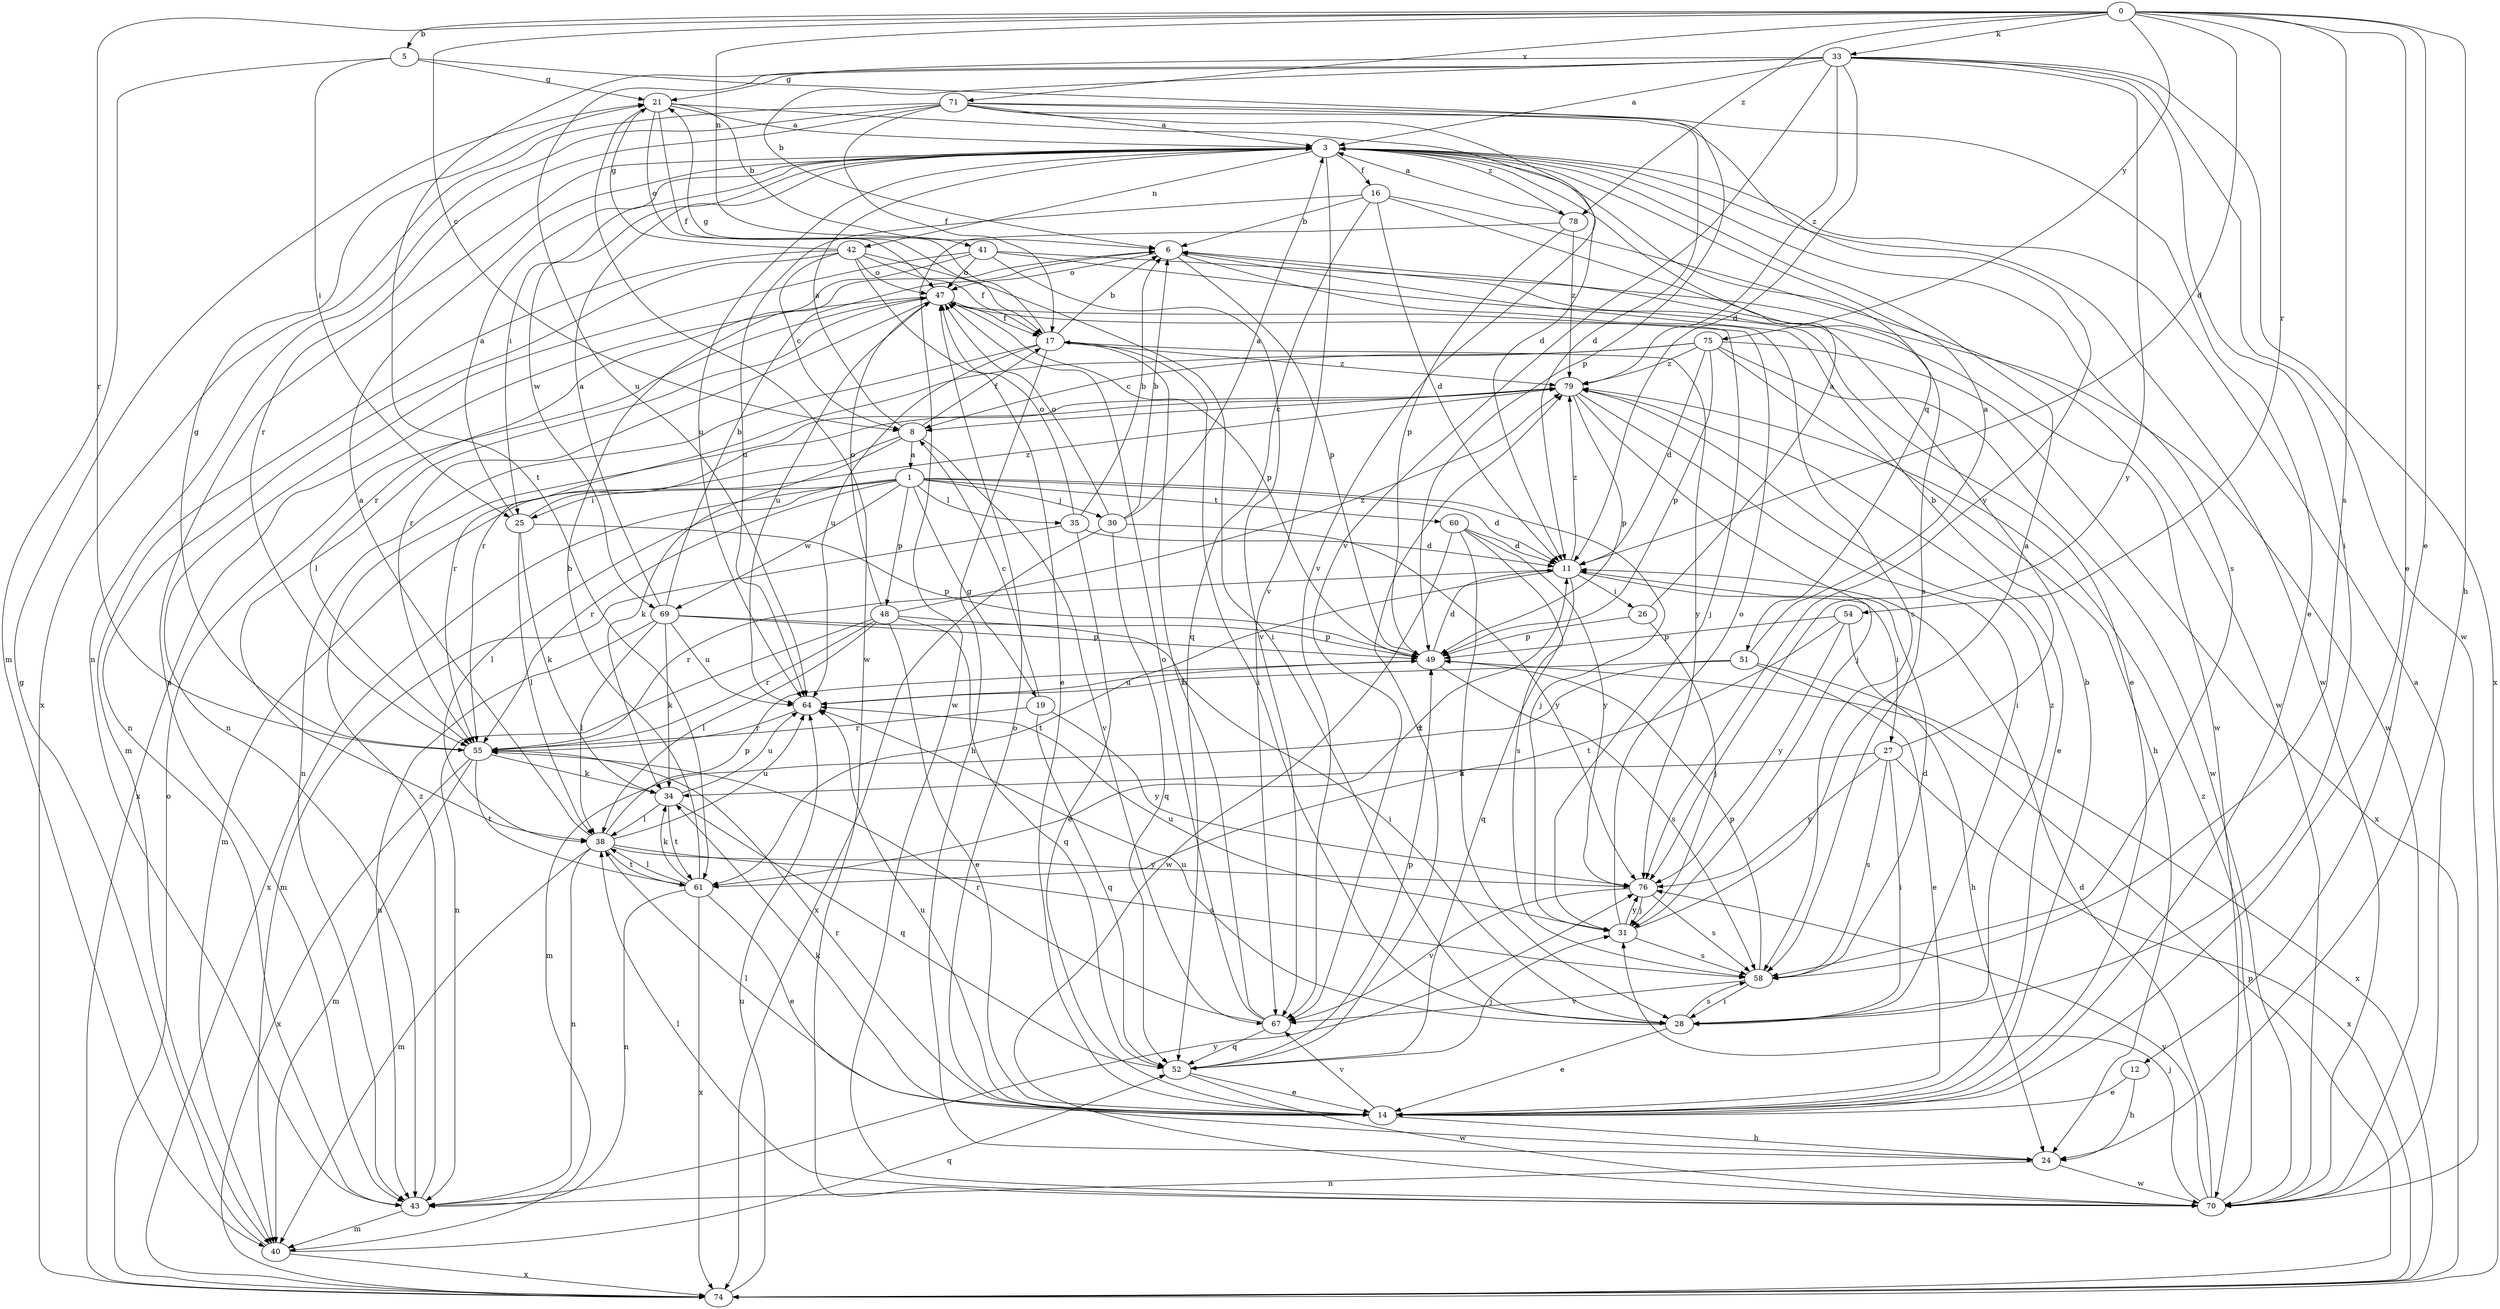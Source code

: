 strict digraph  {
0;
1;
3;
5;
6;
8;
11;
12;
14;
16;
17;
19;
21;
24;
25;
26;
27;
28;
30;
31;
33;
34;
35;
38;
40;
41;
42;
43;
47;
48;
49;
51;
52;
54;
55;
58;
60;
61;
64;
67;
69;
70;
71;
74;
75;
76;
78;
79;
0 -> 5  [label=b];
0 -> 8  [label=c];
0 -> 11  [label=d];
0 -> 12  [label=e];
0 -> 14  [label=e];
0 -> 24  [label=h];
0 -> 33  [label=k];
0 -> 41  [label=n];
0 -> 54  [label=r];
0 -> 55  [label=r];
0 -> 58  [label=s];
0 -> 71  [label=x];
0 -> 75  [label=y];
0 -> 78  [label=z];
1 -> 11  [label=d];
1 -> 19  [label=g];
1 -> 25  [label=i];
1 -> 30  [label=j];
1 -> 31  [label=j];
1 -> 35  [label=l];
1 -> 38  [label=l];
1 -> 48  [label=p];
1 -> 55  [label=r];
1 -> 60  [label=t];
1 -> 69  [label=w];
1 -> 74  [label=x];
3 -> 16  [label=f];
3 -> 25  [label=i];
3 -> 42  [label=n];
3 -> 43  [label=n];
3 -> 51  [label=q];
3 -> 58  [label=s];
3 -> 64  [label=u];
3 -> 67  [label=v];
3 -> 69  [label=w];
3 -> 70  [label=w];
3 -> 78  [label=z];
5 -> 21  [label=g];
5 -> 25  [label=i];
5 -> 40  [label=m];
5 -> 49  [label=p];
6 -> 47  [label=o];
6 -> 49  [label=p];
6 -> 58  [label=s];
6 -> 70  [label=w];
8 -> 1  [label=a];
8 -> 3  [label=a];
8 -> 17  [label=f];
8 -> 34  [label=k];
8 -> 40  [label=m];
8 -> 67  [label=v];
11 -> 26  [label=i];
11 -> 27  [label=i];
11 -> 52  [label=q];
11 -> 55  [label=r];
11 -> 61  [label=t];
11 -> 79  [label=z];
12 -> 14  [label=e];
12 -> 24  [label=h];
14 -> 6  [label=b];
14 -> 24  [label=h];
14 -> 34  [label=k];
14 -> 38  [label=l];
14 -> 55  [label=r];
14 -> 64  [label=u];
14 -> 67  [label=v];
16 -> 6  [label=b];
16 -> 11  [label=d];
16 -> 52  [label=q];
16 -> 58  [label=s];
16 -> 64  [label=u];
16 -> 70  [label=w];
17 -> 6  [label=b];
17 -> 21  [label=g];
17 -> 24  [label=h];
17 -> 28  [label=i];
17 -> 43  [label=n];
17 -> 64  [label=u];
17 -> 76  [label=y];
17 -> 79  [label=z];
19 -> 8  [label=c];
19 -> 52  [label=q];
19 -> 55  [label=r];
19 -> 76  [label=y];
21 -> 3  [label=a];
21 -> 6  [label=b];
21 -> 11  [label=d];
21 -> 17  [label=f];
21 -> 47  [label=o];
21 -> 70  [label=w];
24 -> 43  [label=n];
24 -> 47  [label=o];
24 -> 70  [label=w];
25 -> 3  [label=a];
25 -> 34  [label=k];
25 -> 38  [label=l];
25 -> 49  [label=p];
25 -> 79  [label=z];
26 -> 3  [label=a];
26 -> 31  [label=j];
26 -> 49  [label=p];
27 -> 6  [label=b];
27 -> 28  [label=i];
27 -> 34  [label=k];
27 -> 58  [label=s];
27 -> 74  [label=x];
27 -> 76  [label=y];
28 -> 14  [label=e];
28 -> 58  [label=s];
28 -> 64  [label=u];
28 -> 79  [label=z];
30 -> 3  [label=a];
30 -> 6  [label=b];
30 -> 47  [label=o];
30 -> 52  [label=q];
30 -> 74  [label=x];
30 -> 76  [label=y];
31 -> 3  [label=a];
31 -> 47  [label=o];
31 -> 58  [label=s];
31 -> 64  [label=u];
31 -> 76  [label=y];
33 -> 3  [label=a];
33 -> 6  [label=b];
33 -> 11  [label=d];
33 -> 21  [label=g];
33 -> 28  [label=i];
33 -> 61  [label=t];
33 -> 64  [label=u];
33 -> 67  [label=v];
33 -> 70  [label=w];
33 -> 74  [label=x];
33 -> 76  [label=y];
33 -> 79  [label=z];
34 -> 38  [label=l];
34 -> 52  [label=q];
34 -> 61  [label=t];
34 -> 64  [label=u];
35 -> 6  [label=b];
35 -> 11  [label=d];
35 -> 14  [label=e];
35 -> 40  [label=m];
35 -> 47  [label=o];
38 -> 3  [label=a];
38 -> 40  [label=m];
38 -> 43  [label=n];
38 -> 49  [label=p];
38 -> 58  [label=s];
38 -> 61  [label=t];
38 -> 64  [label=u];
38 -> 76  [label=y];
40 -> 21  [label=g];
40 -> 52  [label=q];
40 -> 74  [label=x];
41 -> 14  [label=e];
41 -> 43  [label=n];
41 -> 47  [label=o];
41 -> 55  [label=r];
41 -> 67  [label=v];
41 -> 70  [label=w];
42 -> 8  [label=c];
42 -> 14  [label=e];
42 -> 17  [label=f];
42 -> 21  [label=g];
42 -> 28  [label=i];
42 -> 40  [label=m];
42 -> 43  [label=n];
42 -> 47  [label=o];
43 -> 40  [label=m];
43 -> 76  [label=y];
43 -> 79  [label=z];
47 -> 17  [label=f];
47 -> 31  [label=j];
47 -> 38  [label=l];
47 -> 49  [label=p];
47 -> 55  [label=r];
47 -> 64  [label=u];
47 -> 74  [label=x];
48 -> 14  [label=e];
48 -> 38  [label=l];
48 -> 43  [label=n];
48 -> 47  [label=o];
48 -> 49  [label=p];
48 -> 52  [label=q];
48 -> 55  [label=r];
48 -> 79  [label=z];
49 -> 11  [label=d];
49 -> 58  [label=s];
49 -> 64  [label=u];
51 -> 3  [label=a];
51 -> 14  [label=e];
51 -> 40  [label=m];
51 -> 64  [label=u];
51 -> 74  [label=x];
52 -> 14  [label=e];
52 -> 31  [label=j];
52 -> 49  [label=p];
52 -> 70  [label=w];
52 -> 79  [label=z];
54 -> 24  [label=h];
54 -> 49  [label=p];
54 -> 61  [label=t];
54 -> 76  [label=y];
55 -> 21  [label=g];
55 -> 34  [label=k];
55 -> 40  [label=m];
55 -> 61  [label=t];
55 -> 74  [label=x];
58 -> 11  [label=d];
58 -> 28  [label=i];
58 -> 49  [label=p];
58 -> 67  [label=v];
60 -> 11  [label=d];
60 -> 28  [label=i];
60 -> 58  [label=s];
60 -> 70  [label=w];
60 -> 76  [label=y];
61 -> 6  [label=b];
61 -> 11  [label=d];
61 -> 14  [label=e];
61 -> 34  [label=k];
61 -> 38  [label=l];
61 -> 43  [label=n];
61 -> 74  [label=x];
64 -> 55  [label=r];
67 -> 17  [label=f];
67 -> 47  [label=o];
67 -> 52  [label=q];
67 -> 55  [label=r];
69 -> 3  [label=a];
69 -> 6  [label=b];
69 -> 28  [label=i];
69 -> 34  [label=k];
69 -> 38  [label=l];
69 -> 43  [label=n];
69 -> 49  [label=p];
69 -> 64  [label=u];
70 -> 3  [label=a];
70 -> 11  [label=d];
70 -> 31  [label=j];
70 -> 38  [label=l];
70 -> 76  [label=y];
70 -> 79  [label=z];
71 -> 3  [label=a];
71 -> 11  [label=d];
71 -> 14  [label=e];
71 -> 17  [label=f];
71 -> 43  [label=n];
71 -> 55  [label=r];
71 -> 67  [label=v];
71 -> 74  [label=x];
71 -> 76  [label=y];
74 -> 47  [label=o];
74 -> 49  [label=p];
74 -> 64  [label=u];
75 -> 8  [label=c];
75 -> 11  [label=d];
75 -> 24  [label=h];
75 -> 49  [label=p];
75 -> 55  [label=r];
75 -> 70  [label=w];
75 -> 74  [label=x];
75 -> 79  [label=z];
76 -> 31  [label=j];
76 -> 58  [label=s];
76 -> 67  [label=v];
78 -> 3  [label=a];
78 -> 49  [label=p];
78 -> 70  [label=w];
78 -> 79  [label=z];
79 -> 8  [label=c];
79 -> 14  [label=e];
79 -> 28  [label=i];
79 -> 31  [label=j];
79 -> 49  [label=p];
79 -> 55  [label=r];
}
